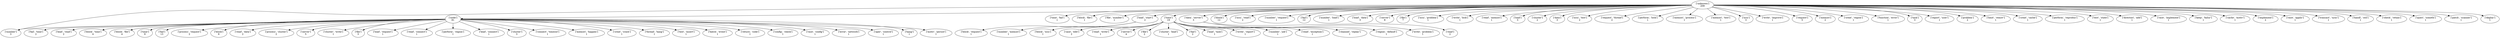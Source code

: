 strict digraph  {
	"['unknown']
209" -> "['node']
81";
	"['unknown']
209" -> "['time', 'fail']
1";
	"['unknown']
209" -> "['block', 'file']
1";
	"['unknown']
209" -> "['file', 'number']
1";
	"['unknown']
209" -> "['load', 'start']
2";
	"['unknown']
209" -> "['time']
19";
	"['unknown']
209" -> "['data', 'server']
3";
	"['unknown']
209" -> "['block']
12";
	"['unknown']
209" -> "['issu', 'read']
2";
	"['unknown']
209" -> "['number', 'request']
1";
	"['unknown']
209" -> "['fail']
12";
	"['unknown']
209" -> "['number', 'load']
1";
	"['unknown']
209" -> "['load', 'data']
3";
	"['unknown']
209" -> "['server']
8";
	"['unknown']
209" -> "['file']
7";
	"['unknown']
209" -> "['issu', 'problem']
1";
	"['unknown']
209" -> "['write', 'lock']
1";
	"['unknown']
209" -> "['read', 'memori']
1";
	"['unknown']
209" -> "['load']
3";
	"['unknown']
209" -> "['cluster']
2";
	"['unknown']
209" -> "['number']
3";
	"['unknown']
209" -> "['data']
3";
	"['unknown']
209" -> "['issu', 'test']
2";
	"['unknown']
209" -> "['request', 'thread']
2";
	"['unknown']
209" -> "['perform', 'lock']
1";
	"['unknown']
209" -> "['memori', 'process']
1";
	"['unknown']
209" -> "['memori', 'test']
1";
	"['unknown']
209" -> "['issu']
3";
	"['unknown']
209" -> "['write', 'improve']
1";
	"['unknown']
209" -> "['request']
3";
	"['unknown']
209" -> "['memori']
2";
	"['unknown']
209" -> "['creat', 'region']
1";
	"['unknown']
209" -> "['function', 'error']
1";
	"['unknown']
209" -> "['task']
3";
	"['unknown']
209" -> "['report', 'user']
1";
	"['unknown']
209" -> "['problem']
2";
	"['unknown']
209" -> "['limit', 'remov']
1";
	"['unknown']
209" -> "['creat', 'cache']
1";
	"['unknown']
209" -> "['perform', 'reproduc']
1";
	"['unknown']
209" -> "['test', 'state']
1";
	"['unknown']
209" -> "['directori', 'add']
1";
	"['unknown']
209" -> "['race', 'implement']
1";
	"['unknown']
209" -> "['keep', 'failur']
1";
	"['unknown']
209" -> "['cache', 'motiv']
1";
	"['unknown']
209" -> "['implement']
2";
	"['unknown']
209" -> "['race', 'applic']
1";
	"['unknown']
209" -> "['transact', 'sync']
1";
	"['unknown']
209" -> "['handl', 'util']
1";
	"['unknown']
209" -> "['check', 'retain']
1";
	"['unknown']
209" -> "['queri', 'someth']
1";
	"['unknown']
209" -> "['patch', 'scanner']
1";
	"['unknown']
209" -> "['deploy']
1";
	"['node']
81" -> "['number']
3";
	"['node']
81" -> "['fail', 'time']
2";
	"['node']
81" -> "['lead', 'read']
2";
	"['node']
81" -> "['block', 'time']
4";
	"['node']
81" -> "['block', 'file']
4";
	"['node']
81" -> "['time']
9";
	"['node']
81" -> "['fail']
13";
	"['node']
81" -> "['process', 'request']
2";
	"['node']
81" -> "['block']
9";
	"['node']
81" -> "['read', 'data']
2";
	"['node']
81" -> "['process', 'cluster']
2";
	"['node']
81" -> "['server']
5";
	"['node']
81" -> "['cluster', 'write']
1";
	"['node']
81" -> "['file']
3";
	"['node']
81" -> "['load', 'request']
1";
	"['node']
81" -> "['read', 'connect']
1";
	"['node']
81" -> "['perform', 'region']
1";
	"['node']
81" -> "['lead', 'connect']
1";
	"['node']
81" -> "['cluster']
3";
	"['node']
81" -> "['connect', 'timeout']
1";
	"['node']
81" -> "['memori', 'happen']
1";
	"['node']
81" -> "['creat', 'crash']
1";
	"['node']
81" -> "['thread', 'hang']
1";
	"['node']
81" -> "['test', 'insert']
1";
	"['node']
81" -> "['batch', 'event']
1";
	"['node']
81" -> "['return', 'code']
1";
	"['node']
81" -> "['config', 'check']
1";
	"['node']
81" -> "['race', 'config']
1";
	"['node']
81" -> "['error', 'network']
1";
	"['node']
81" -> "['oper', 'control']
1";
	"['node']
81" -> "['hang']
1";
	"['node']
81" -> "['motiv', 'persist']
1";
	"['load', 'start']
2" -> "['block', 'request']
1";
	"['load', 'start']
2" -> "['number', 'memori']
1";
	"['time']
19" -> "['block', 'issu']
1";
	"['time']
19" -> "['case', 'edit']
2";
	"['time']
19" -> "['read', 'write']
1";
	"['time']
19" -> "['server']
4";
	"['time']
19" -> "['file']
2";
	"['time']
19" -> "['cluster', 'lead']
1";
	"['time']
19" -> "['fail']
2";
	"['time']
19" -> "['load', 'task']
1";
	"['time']
19" -> "['write', 'report']
1";
	"['time']
19" -> "['number', 'job']
1";
	"['time']
19" -> "['read', 'exception']
1";
	"['time']
19" -> "['channel', 'replay']
1";
	"['time']
19" -> "['region', 'default']
1";
	"['data', 'server']
3" -> "['write', 'problem']
1";
	"['data', 'server']
3" -> "['read']
2";
}
